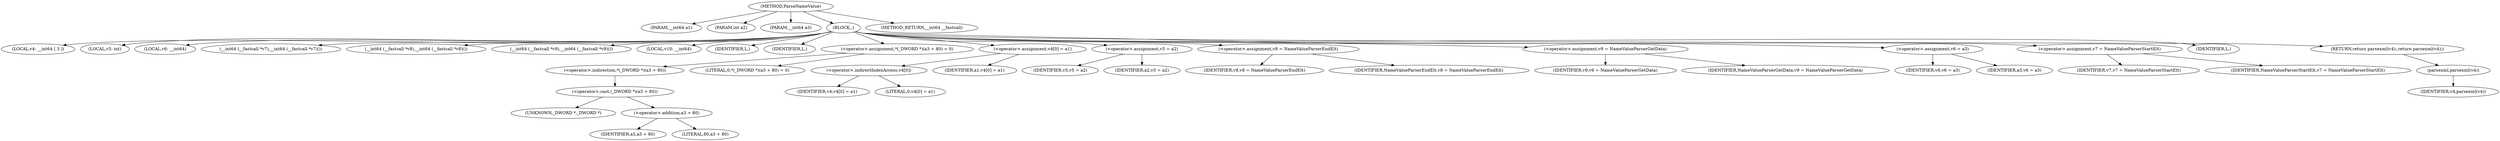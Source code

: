 digraph ParseNameValue {  
"1000108" [label = "(METHOD,ParseNameValue)" ]
"1000109" [label = "(PARAM,__int64 a1)" ]
"1000110" [label = "(PARAM,int a2)" ]
"1000111" [label = "(PARAM,__int64 a3)" ]
"1000112" [label = "(BLOCK,,)" ]
"1000113" [label = "(LOCAL,v4: __int64 [ 3 ])" ]
"1000114" [label = "(LOCAL,v5: int)" ]
"1000115" [label = "(LOCAL,v6: __int64)" ]
"1000116" [label = "(__int64 (__fastcall *v7),__int64 (__fastcall *v7)())" ]
"1000117" [label = "(__int64 (__fastcall *v8),__int64 (__fastcall *v8)())" ]
"1000118" [label = "(__int64 (__fastcall *v9),__int64 (__fastcall *v9)())" ]
"1000119" [label = "(LOCAL,v10: __int64)" ]
"1000120" [label = "(IDENTIFIER,L,)" ]
"1000121" [label = "(IDENTIFIER,L,)" ]
"1000122" [label = "(<operator>.assignment,*(_DWORD *)(a3 + 80) = 0)" ]
"1000123" [label = "(<operator>.indirection,*(_DWORD *)(a3 + 80))" ]
"1000124" [label = "(<operator>.cast,(_DWORD *)(a3 + 80))" ]
"1000125" [label = "(UNKNOWN,_DWORD *,_DWORD *)" ]
"1000126" [label = "(<operator>.addition,a3 + 80)" ]
"1000127" [label = "(IDENTIFIER,a3,a3 + 80)" ]
"1000128" [label = "(LITERAL,80,a3 + 80)" ]
"1000129" [label = "(LITERAL,0,*(_DWORD *)(a3 + 80) = 0)" ]
"1000130" [label = "(<operator>.assignment,v4[0] = a1)" ]
"1000131" [label = "(<operator>.indirectIndexAccess,v4[0])" ]
"1000132" [label = "(IDENTIFIER,v4,v4[0] = a1)" ]
"1000133" [label = "(LITERAL,0,v4[0] = a1)" ]
"1000134" [label = "(IDENTIFIER,a1,v4[0] = a1)" ]
"1000135" [label = "(<operator>.assignment,v5 = a2)" ]
"1000136" [label = "(IDENTIFIER,v5,v5 = a2)" ]
"1000137" [label = "(IDENTIFIER,a2,v5 = a2)" ]
"1000138" [label = "(<operator>.assignment,v8 = NameValueParserEndElt)" ]
"1000139" [label = "(IDENTIFIER,v8,v8 = NameValueParserEndElt)" ]
"1000140" [label = "(IDENTIFIER,NameValueParserEndElt,v8 = NameValueParserEndElt)" ]
"1000141" [label = "(<operator>.assignment,v9 = NameValueParserGetData)" ]
"1000142" [label = "(IDENTIFIER,v9,v9 = NameValueParserGetData)" ]
"1000143" [label = "(IDENTIFIER,NameValueParserGetData,v9 = NameValueParserGetData)" ]
"1000144" [label = "(<operator>.assignment,v6 = a3)" ]
"1000145" [label = "(IDENTIFIER,v6,v6 = a3)" ]
"1000146" [label = "(IDENTIFIER,a3,v6 = a3)" ]
"1000147" [label = "(<operator>.assignment,v7 = NameValueParserStartElt)" ]
"1000148" [label = "(IDENTIFIER,v7,v7 = NameValueParserStartElt)" ]
"1000149" [label = "(IDENTIFIER,NameValueParserStartElt,v7 = NameValueParserStartElt)" ]
"1000150" [label = "(IDENTIFIER,L,)" ]
"1000151" [label = "(RETURN,return parsexml(v4);,return parsexml(v4);)" ]
"1000152" [label = "(parsexml,parsexml(v4))" ]
"1000153" [label = "(IDENTIFIER,v4,parsexml(v4))" ]
"1000154" [label = "(METHOD_RETURN,__int64 __fastcall)" ]
  "1000108" -> "1000109" 
  "1000108" -> "1000110" 
  "1000108" -> "1000111" 
  "1000108" -> "1000112" 
  "1000108" -> "1000154" 
  "1000112" -> "1000113" 
  "1000112" -> "1000114" 
  "1000112" -> "1000115" 
  "1000112" -> "1000116" 
  "1000112" -> "1000117" 
  "1000112" -> "1000118" 
  "1000112" -> "1000119" 
  "1000112" -> "1000120" 
  "1000112" -> "1000121" 
  "1000112" -> "1000122" 
  "1000112" -> "1000130" 
  "1000112" -> "1000135" 
  "1000112" -> "1000138" 
  "1000112" -> "1000141" 
  "1000112" -> "1000144" 
  "1000112" -> "1000147" 
  "1000112" -> "1000150" 
  "1000112" -> "1000151" 
  "1000122" -> "1000123" 
  "1000122" -> "1000129" 
  "1000123" -> "1000124" 
  "1000124" -> "1000125" 
  "1000124" -> "1000126" 
  "1000126" -> "1000127" 
  "1000126" -> "1000128" 
  "1000130" -> "1000131" 
  "1000130" -> "1000134" 
  "1000131" -> "1000132" 
  "1000131" -> "1000133" 
  "1000135" -> "1000136" 
  "1000135" -> "1000137" 
  "1000138" -> "1000139" 
  "1000138" -> "1000140" 
  "1000141" -> "1000142" 
  "1000141" -> "1000143" 
  "1000144" -> "1000145" 
  "1000144" -> "1000146" 
  "1000147" -> "1000148" 
  "1000147" -> "1000149" 
  "1000151" -> "1000152" 
  "1000152" -> "1000153" 
}
